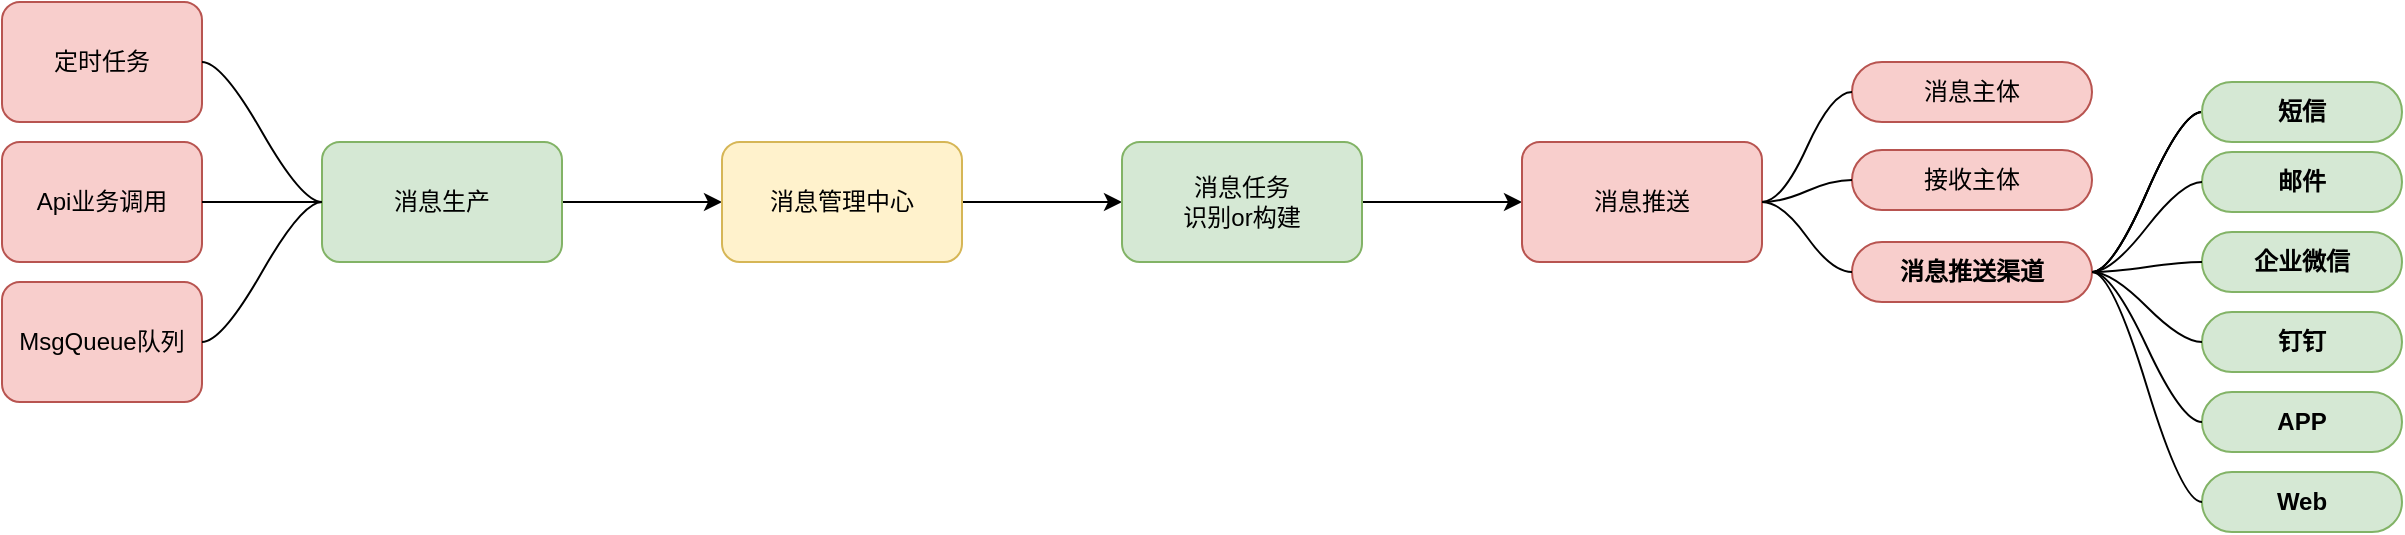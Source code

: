 <mxfile version="20.8.16" type="github">
  <diagram name="第 1 页" id="_mL-_6IBEwXPI1ywCyAi">
    <mxGraphModel dx="1781" dy="616" grid="1" gridSize="10" guides="1" tooltips="1" connect="1" arrows="1" fold="1" page="1" pageScale="1" pageWidth="827" pageHeight="1169" math="0" shadow="0">
      <root>
        <mxCell id="0" />
        <mxCell id="1" parent="0" />
        <mxCell id="qWqL7m0G6dDGyJ0lg5-A-73" value="" style="edgeStyle=orthogonalEdgeStyle;rounded=0;orthogonalLoop=1;jettySize=auto;html=1;" edge="1" parent="1" source="qWqL7m0G6dDGyJ0lg5-A-71" target="qWqL7m0G6dDGyJ0lg5-A-72">
          <mxGeometry relative="1" as="geometry" />
        </mxCell>
        <mxCell id="qWqL7m0G6dDGyJ0lg5-A-71" value="消息生产" style="rounded=1;whiteSpace=wrap;html=1;fillColor=#d5e8d4;strokeColor=#82b366;" vertex="1" parent="1">
          <mxGeometry x="110" y="140" width="120" height="60" as="geometry" />
        </mxCell>
        <mxCell id="qWqL7m0G6dDGyJ0lg5-A-75" value="" style="edgeStyle=orthogonalEdgeStyle;rounded=0;orthogonalLoop=1;jettySize=auto;html=1;" edge="1" parent="1" source="qWqL7m0G6dDGyJ0lg5-A-72" target="qWqL7m0G6dDGyJ0lg5-A-74">
          <mxGeometry relative="1" as="geometry" />
        </mxCell>
        <mxCell id="qWqL7m0G6dDGyJ0lg5-A-72" value="消息管理中心" style="whiteSpace=wrap;html=1;rounded=1;fillColor=#fff2cc;strokeColor=#d6b656;" vertex="1" parent="1">
          <mxGeometry x="310" y="140" width="120" height="60" as="geometry" />
        </mxCell>
        <mxCell id="qWqL7m0G6dDGyJ0lg5-A-77" value="" style="edgeStyle=orthogonalEdgeStyle;rounded=0;orthogonalLoop=1;jettySize=auto;html=1;" edge="1" parent="1" source="qWqL7m0G6dDGyJ0lg5-A-74" target="qWqL7m0G6dDGyJ0lg5-A-76">
          <mxGeometry relative="1" as="geometry" />
        </mxCell>
        <mxCell id="qWqL7m0G6dDGyJ0lg5-A-74" value="消息任务&lt;br&gt;识别or构建" style="whiteSpace=wrap;html=1;rounded=1;fillColor=#d5e8d4;strokeColor=#82b366;" vertex="1" parent="1">
          <mxGeometry x="510" y="140" width="120" height="60" as="geometry" />
        </mxCell>
        <mxCell id="qWqL7m0G6dDGyJ0lg5-A-76" value="消息推送" style="whiteSpace=wrap;html=1;rounded=1;fillColor=#f8cecc;strokeColor=#b85450;" vertex="1" parent="1">
          <mxGeometry x="710" y="140" width="120" height="60" as="geometry" />
        </mxCell>
        <mxCell id="qWqL7m0G6dDGyJ0lg5-A-78" value="消息主体" style="whiteSpace=wrap;html=1;rounded=1;arcSize=50;align=center;verticalAlign=middle;strokeWidth=1;autosize=1;spacing=4;treeFolding=1;treeMoving=1;newEdgeStyle={&quot;edgeStyle&quot;:&quot;entityRelationEdgeStyle&quot;,&quot;startArrow&quot;:&quot;none&quot;,&quot;endArrow&quot;:&quot;none&quot;,&quot;segment&quot;:10,&quot;curved&quot;:1,&quot;sourcePerimeterSpacing&quot;:0,&quot;targetPerimeterSpacing&quot;:0};fillColor=#f8cecc;strokeColor=#b85450;" vertex="1" parent="1">
          <mxGeometry x="875" y="100" width="120" height="30" as="geometry" />
        </mxCell>
        <mxCell id="qWqL7m0G6dDGyJ0lg5-A-79" value="" style="edgeStyle=entityRelationEdgeStyle;startArrow=none;endArrow=none;segment=10;curved=1;sourcePerimeterSpacing=0;targetPerimeterSpacing=0;rounded=0;" edge="1" target="qWqL7m0G6dDGyJ0lg5-A-78" parent="1">
          <mxGeometry relative="1" as="geometry">
            <mxPoint x="830" y="170" as="sourcePoint" />
          </mxGeometry>
        </mxCell>
        <mxCell id="qWqL7m0G6dDGyJ0lg5-A-80" value="接收主体" style="whiteSpace=wrap;html=1;rounded=1;arcSize=50;align=center;verticalAlign=middle;strokeWidth=1;autosize=1;spacing=4;treeFolding=1;treeMoving=1;newEdgeStyle={&quot;edgeStyle&quot;:&quot;entityRelationEdgeStyle&quot;,&quot;startArrow&quot;:&quot;none&quot;,&quot;endArrow&quot;:&quot;none&quot;,&quot;segment&quot;:10,&quot;curved&quot;:1,&quot;sourcePerimeterSpacing&quot;:0,&quot;targetPerimeterSpacing&quot;:0};fillColor=#f8cecc;strokeColor=#b85450;" vertex="1" parent="1">
          <mxGeometry x="875" y="144" width="120" height="30" as="geometry" />
        </mxCell>
        <mxCell id="qWqL7m0G6dDGyJ0lg5-A-87" value="" style="edgeStyle=entityRelationEdgeStyle;rounded=0;orthogonalLoop=1;jettySize=auto;html=1;startArrow=none;endArrow=none;segment=10;curved=1;sourcePerimeterSpacing=0;targetPerimeterSpacing=0;" edge="1" parent="1" source="qWqL7m0G6dDGyJ0lg5-A-81" target="qWqL7m0G6dDGyJ0lg5-A-86">
          <mxGeometry relative="1" as="geometry" />
        </mxCell>
        <mxCell id="qWqL7m0G6dDGyJ0lg5-A-88" value="" style="edgeStyle=entityRelationEdgeStyle;rounded=0;orthogonalLoop=1;jettySize=auto;html=1;startArrow=none;endArrow=none;segment=10;curved=1;sourcePerimeterSpacing=0;targetPerimeterSpacing=0;" edge="1" parent="1" source="qWqL7m0G6dDGyJ0lg5-A-81" target="qWqL7m0G6dDGyJ0lg5-A-86">
          <mxGeometry relative="1" as="geometry" />
        </mxCell>
        <mxCell id="qWqL7m0G6dDGyJ0lg5-A-89" value="" style="edgeStyle=entityRelationEdgeStyle;rounded=0;orthogonalLoop=1;jettySize=auto;html=1;startArrow=none;endArrow=none;segment=10;curved=1;sourcePerimeterSpacing=0;targetPerimeterSpacing=0;" edge="1" parent="1" source="qWqL7m0G6dDGyJ0lg5-A-81" target="qWqL7m0G6dDGyJ0lg5-A-86">
          <mxGeometry relative="1" as="geometry" />
        </mxCell>
        <mxCell id="qWqL7m0G6dDGyJ0lg5-A-81" value="消息推送渠道" style="whiteSpace=wrap;html=1;rounded=1;arcSize=50;align=center;verticalAlign=middle;strokeWidth=1;autosize=1;spacing=4;treeFolding=1;treeMoving=1;newEdgeStyle={&quot;edgeStyle&quot;:&quot;entityRelationEdgeStyle&quot;,&quot;startArrow&quot;:&quot;none&quot;,&quot;endArrow&quot;:&quot;none&quot;,&quot;segment&quot;:10,&quot;curved&quot;:1,&quot;sourcePerimeterSpacing&quot;:0,&quot;targetPerimeterSpacing&quot;:0};fontStyle=1;fillColor=#f8cecc;strokeColor=#b85450;" vertex="1" parent="1">
          <mxGeometry x="875" y="190" width="120" height="30" as="geometry" />
        </mxCell>
        <mxCell id="qWqL7m0G6dDGyJ0lg5-A-82" value="" style="edgeStyle=entityRelationEdgeStyle;startArrow=none;endArrow=none;segment=10;curved=1;sourcePerimeterSpacing=0;targetPerimeterSpacing=0;rounded=0;exitX=1;exitY=0.5;exitDx=0;exitDy=0;entryX=0;entryY=0.5;entryDx=0;entryDy=0;" edge="1" parent="1" source="qWqL7m0G6dDGyJ0lg5-A-76" target="qWqL7m0G6dDGyJ0lg5-A-80">
          <mxGeometry relative="1" as="geometry">
            <mxPoint x="840" y="182" as="sourcePoint" />
            <mxPoint x="870" y="155" as="targetPoint" />
          </mxGeometry>
        </mxCell>
        <mxCell id="qWqL7m0G6dDGyJ0lg5-A-83" value="" style="edgeStyle=entityRelationEdgeStyle;startArrow=none;endArrow=none;segment=10;curved=1;sourcePerimeterSpacing=0;targetPerimeterSpacing=0;rounded=0;" edge="1" parent="1" target="qWqL7m0G6dDGyJ0lg5-A-81">
          <mxGeometry relative="1" as="geometry">
            <mxPoint x="830" y="170" as="sourcePoint" />
            <mxPoint x="870" y="195" as="targetPoint" />
          </mxGeometry>
        </mxCell>
        <mxCell id="qWqL7m0G6dDGyJ0lg5-A-86" value="短信" style="whiteSpace=wrap;html=1;rounded=1;arcSize=50;align=center;verticalAlign=middle;strokeWidth=1;autosize=1;spacing=4;treeFolding=1;treeMoving=1;newEdgeStyle={&quot;edgeStyle&quot;:&quot;entityRelationEdgeStyle&quot;,&quot;startArrow&quot;:&quot;none&quot;,&quot;endArrow&quot;:&quot;none&quot;,&quot;segment&quot;:10,&quot;curved&quot;:1,&quot;sourcePerimeterSpacing&quot;:0,&quot;targetPerimeterSpacing&quot;:0};fontStyle=1;fillColor=#d5e8d4;strokeColor=#82b366;" vertex="1" parent="1">
          <mxGeometry x="1050" y="110" width="100" height="30" as="geometry" />
        </mxCell>
        <mxCell id="qWqL7m0G6dDGyJ0lg5-A-99" value="邮件" style="whiteSpace=wrap;html=1;rounded=1;arcSize=50;align=center;verticalAlign=middle;strokeWidth=1;autosize=1;spacing=4;treeFolding=1;treeMoving=1;newEdgeStyle={&quot;edgeStyle&quot;:&quot;entityRelationEdgeStyle&quot;,&quot;startArrow&quot;:&quot;none&quot;,&quot;endArrow&quot;:&quot;none&quot;,&quot;segment&quot;:10,&quot;curved&quot;:1,&quot;sourcePerimeterSpacing&quot;:0,&quot;targetPerimeterSpacing&quot;:0};fontStyle=1;fillColor=#d5e8d4;strokeColor=#82b366;" vertex="1" parent="1">
          <mxGeometry x="1050" y="145" width="100" height="30" as="geometry" />
        </mxCell>
        <mxCell id="qWqL7m0G6dDGyJ0lg5-A-100" value="企业微信" style="whiteSpace=wrap;html=1;rounded=1;arcSize=50;align=center;verticalAlign=middle;strokeWidth=1;autosize=1;spacing=4;treeFolding=1;treeMoving=1;newEdgeStyle={&quot;edgeStyle&quot;:&quot;entityRelationEdgeStyle&quot;,&quot;startArrow&quot;:&quot;none&quot;,&quot;endArrow&quot;:&quot;none&quot;,&quot;segment&quot;:10,&quot;curved&quot;:1,&quot;sourcePerimeterSpacing&quot;:0,&quot;targetPerimeterSpacing&quot;:0};fontStyle=1;fillColor=#d5e8d4;strokeColor=#82b366;" vertex="1" parent="1">
          <mxGeometry x="1050" y="185" width="100" height="30" as="geometry" />
        </mxCell>
        <mxCell id="qWqL7m0G6dDGyJ0lg5-A-101" value="钉钉" style="whiteSpace=wrap;html=1;rounded=1;arcSize=50;align=center;verticalAlign=middle;strokeWidth=1;autosize=1;spacing=4;treeFolding=1;treeMoving=1;newEdgeStyle={&quot;edgeStyle&quot;:&quot;entityRelationEdgeStyle&quot;,&quot;startArrow&quot;:&quot;none&quot;,&quot;endArrow&quot;:&quot;none&quot;,&quot;segment&quot;:10,&quot;curved&quot;:1,&quot;sourcePerimeterSpacing&quot;:0,&quot;targetPerimeterSpacing&quot;:0};fontStyle=1;fillColor=#d5e8d4;strokeColor=#82b366;" vertex="1" parent="1">
          <mxGeometry x="1050" y="225" width="100" height="30" as="geometry" />
        </mxCell>
        <mxCell id="qWqL7m0G6dDGyJ0lg5-A-102" value="APP" style="whiteSpace=wrap;html=1;rounded=1;arcSize=50;align=center;verticalAlign=middle;strokeWidth=1;autosize=1;spacing=4;treeFolding=1;treeMoving=1;newEdgeStyle={&quot;edgeStyle&quot;:&quot;entityRelationEdgeStyle&quot;,&quot;startArrow&quot;:&quot;none&quot;,&quot;endArrow&quot;:&quot;none&quot;,&quot;segment&quot;:10,&quot;curved&quot;:1,&quot;sourcePerimeterSpacing&quot;:0,&quot;targetPerimeterSpacing&quot;:0};fontStyle=1;fillColor=#d5e8d4;strokeColor=#82b366;" vertex="1" parent="1">
          <mxGeometry x="1050" y="265" width="100" height="30" as="geometry" />
        </mxCell>
        <mxCell id="qWqL7m0G6dDGyJ0lg5-A-103" value="Web" style="whiteSpace=wrap;html=1;rounded=1;arcSize=50;align=center;verticalAlign=middle;strokeWidth=1;autosize=1;spacing=4;treeFolding=1;treeMoving=1;newEdgeStyle={&quot;edgeStyle&quot;:&quot;entityRelationEdgeStyle&quot;,&quot;startArrow&quot;:&quot;none&quot;,&quot;endArrow&quot;:&quot;none&quot;,&quot;segment&quot;:10,&quot;curved&quot;:1,&quot;sourcePerimeterSpacing&quot;:0,&quot;targetPerimeterSpacing&quot;:0};fontStyle=1;fillColor=#d5e8d4;strokeColor=#82b366;" vertex="1" parent="1">
          <mxGeometry x="1050" y="305" width="100" height="30" as="geometry" />
        </mxCell>
        <mxCell id="qWqL7m0G6dDGyJ0lg5-A-104" value="定时任务" style="rounded=1;whiteSpace=wrap;html=1;fillColor=#f8cecc;strokeColor=#b85450;" vertex="1" parent="1">
          <mxGeometry x="-50" y="70" width="100" height="60" as="geometry" />
        </mxCell>
        <mxCell id="qWqL7m0G6dDGyJ0lg5-A-106" value="Api业务调用" style="rounded=1;whiteSpace=wrap;html=1;fillColor=#f8cecc;strokeColor=#b85450;" vertex="1" parent="1">
          <mxGeometry x="-50" y="140" width="100" height="60" as="geometry" />
        </mxCell>
        <mxCell id="qWqL7m0G6dDGyJ0lg5-A-107" value="MsgQueue队列" style="rounded=1;whiteSpace=wrap;html=1;fillColor=#f8cecc;strokeColor=#b85450;" vertex="1" parent="1">
          <mxGeometry x="-50" y="210" width="100" height="60" as="geometry" />
        </mxCell>
        <mxCell id="qWqL7m0G6dDGyJ0lg5-A-111" value="" style="edgeStyle=entityRelationEdgeStyle;startArrow=none;endArrow=none;segment=10;curved=1;sourcePerimeterSpacing=0;targetPerimeterSpacing=0;rounded=0;entryX=0;entryY=0.5;entryDx=0;entryDy=0;exitX=1;exitY=0.5;exitDx=0;exitDy=0;" edge="1" parent="1" source="qWqL7m0G6dDGyJ0lg5-A-107" target="qWqL7m0G6dDGyJ0lg5-A-71">
          <mxGeometry relative="1" as="geometry">
            <mxPoint x="80" y="210" as="sourcePoint" />
            <mxPoint x="40" y="110" as="targetPoint" />
          </mxGeometry>
        </mxCell>
        <mxCell id="qWqL7m0G6dDGyJ0lg5-A-112" value="" style="edgeStyle=entityRelationEdgeStyle;startArrow=none;endArrow=none;segment=10;curved=1;sourcePerimeterSpacing=0;targetPerimeterSpacing=0;rounded=0;entryX=0;entryY=0.5;entryDx=0;entryDy=0;exitX=1;exitY=0.5;exitDx=0;exitDy=0;" edge="1" parent="1" source="qWqL7m0G6dDGyJ0lg5-A-106" target="qWqL7m0G6dDGyJ0lg5-A-71">
          <mxGeometry relative="1" as="geometry">
            <mxPoint x="40" y="250" as="sourcePoint" />
            <mxPoint x="120" y="180" as="targetPoint" />
          </mxGeometry>
        </mxCell>
        <mxCell id="qWqL7m0G6dDGyJ0lg5-A-113" value="" style="edgeStyle=entityRelationEdgeStyle;startArrow=none;endArrow=none;segment=10;curved=1;sourcePerimeterSpacing=0;targetPerimeterSpacing=0;rounded=0;exitX=1;exitY=0.5;exitDx=0;exitDy=0;" edge="1" parent="1" source="qWqL7m0G6dDGyJ0lg5-A-104">
          <mxGeometry relative="1" as="geometry">
            <mxPoint x="40" y="180" as="sourcePoint" />
            <mxPoint x="110" y="170" as="targetPoint" />
          </mxGeometry>
        </mxCell>
        <mxCell id="qWqL7m0G6dDGyJ0lg5-A-114" value="" style="edgeStyle=entityRelationEdgeStyle;rounded=0;orthogonalLoop=1;jettySize=auto;html=1;startArrow=none;endArrow=none;segment=10;curved=1;sourcePerimeterSpacing=0;targetPerimeterSpacing=0;entryX=0;entryY=0.5;entryDx=0;entryDy=0;exitX=1;exitY=0.5;exitDx=0;exitDy=0;" edge="1" parent="1" source="qWqL7m0G6dDGyJ0lg5-A-81" target="qWqL7m0G6dDGyJ0lg5-A-99">
          <mxGeometry relative="1" as="geometry">
            <mxPoint x="1000" y="210" as="sourcePoint" />
            <mxPoint x="1030" y="180" as="targetPoint" />
          </mxGeometry>
        </mxCell>
        <mxCell id="qWqL7m0G6dDGyJ0lg5-A-115" value="" style="edgeStyle=entityRelationEdgeStyle;rounded=0;orthogonalLoop=1;jettySize=auto;html=1;startArrow=none;endArrow=none;segment=10;curved=1;sourcePerimeterSpacing=0;targetPerimeterSpacing=0;entryX=0;entryY=0.5;entryDx=0;entryDy=0;exitX=1;exitY=0.5;exitDx=0;exitDy=0;" edge="1" parent="1" source="qWqL7m0G6dDGyJ0lg5-A-81" target="qWqL7m0G6dDGyJ0lg5-A-100">
          <mxGeometry relative="1" as="geometry">
            <mxPoint x="1000" y="200" as="sourcePoint" />
            <mxPoint x="1060" y="170" as="targetPoint" />
          </mxGeometry>
        </mxCell>
        <mxCell id="qWqL7m0G6dDGyJ0lg5-A-116" value="" style="edgeStyle=entityRelationEdgeStyle;rounded=0;orthogonalLoop=1;jettySize=auto;html=1;startArrow=none;endArrow=none;segment=10;curved=1;sourcePerimeterSpacing=0;targetPerimeterSpacing=0;entryX=0;entryY=0.5;entryDx=0;entryDy=0;exitX=1;exitY=0.5;exitDx=0;exitDy=0;" edge="1" parent="1" source="qWqL7m0G6dDGyJ0lg5-A-81" target="qWqL7m0G6dDGyJ0lg5-A-101">
          <mxGeometry relative="1" as="geometry">
            <mxPoint x="1000" y="210" as="sourcePoint" />
            <mxPoint x="1060" y="210" as="targetPoint" />
          </mxGeometry>
        </mxCell>
        <mxCell id="qWqL7m0G6dDGyJ0lg5-A-117" value="" style="edgeStyle=entityRelationEdgeStyle;rounded=0;orthogonalLoop=1;jettySize=auto;html=1;startArrow=none;endArrow=none;segment=10;curved=1;sourcePerimeterSpacing=0;targetPerimeterSpacing=0;entryX=0;entryY=0.5;entryDx=0;entryDy=0;exitX=1;exitY=0.5;exitDx=0;exitDy=0;" edge="1" parent="1" source="qWqL7m0G6dDGyJ0lg5-A-81" target="qWqL7m0G6dDGyJ0lg5-A-102">
          <mxGeometry relative="1" as="geometry">
            <mxPoint x="1005" y="215" as="sourcePoint" />
            <mxPoint x="1060" y="250" as="targetPoint" />
          </mxGeometry>
        </mxCell>
        <mxCell id="qWqL7m0G6dDGyJ0lg5-A-118" value="" style="edgeStyle=entityRelationEdgeStyle;rounded=0;orthogonalLoop=1;jettySize=auto;html=1;startArrow=none;endArrow=none;segment=10;curved=1;sourcePerimeterSpacing=0;targetPerimeterSpacing=0;entryX=0;entryY=0.5;entryDx=0;entryDy=0;exitX=1;exitY=0.5;exitDx=0;exitDy=0;" edge="1" parent="1" source="qWqL7m0G6dDGyJ0lg5-A-81" target="qWqL7m0G6dDGyJ0lg5-A-103">
          <mxGeometry relative="1" as="geometry">
            <mxPoint x="1005" y="215" as="sourcePoint" />
            <mxPoint x="1060" y="290" as="targetPoint" />
          </mxGeometry>
        </mxCell>
      </root>
    </mxGraphModel>
  </diagram>
</mxfile>
